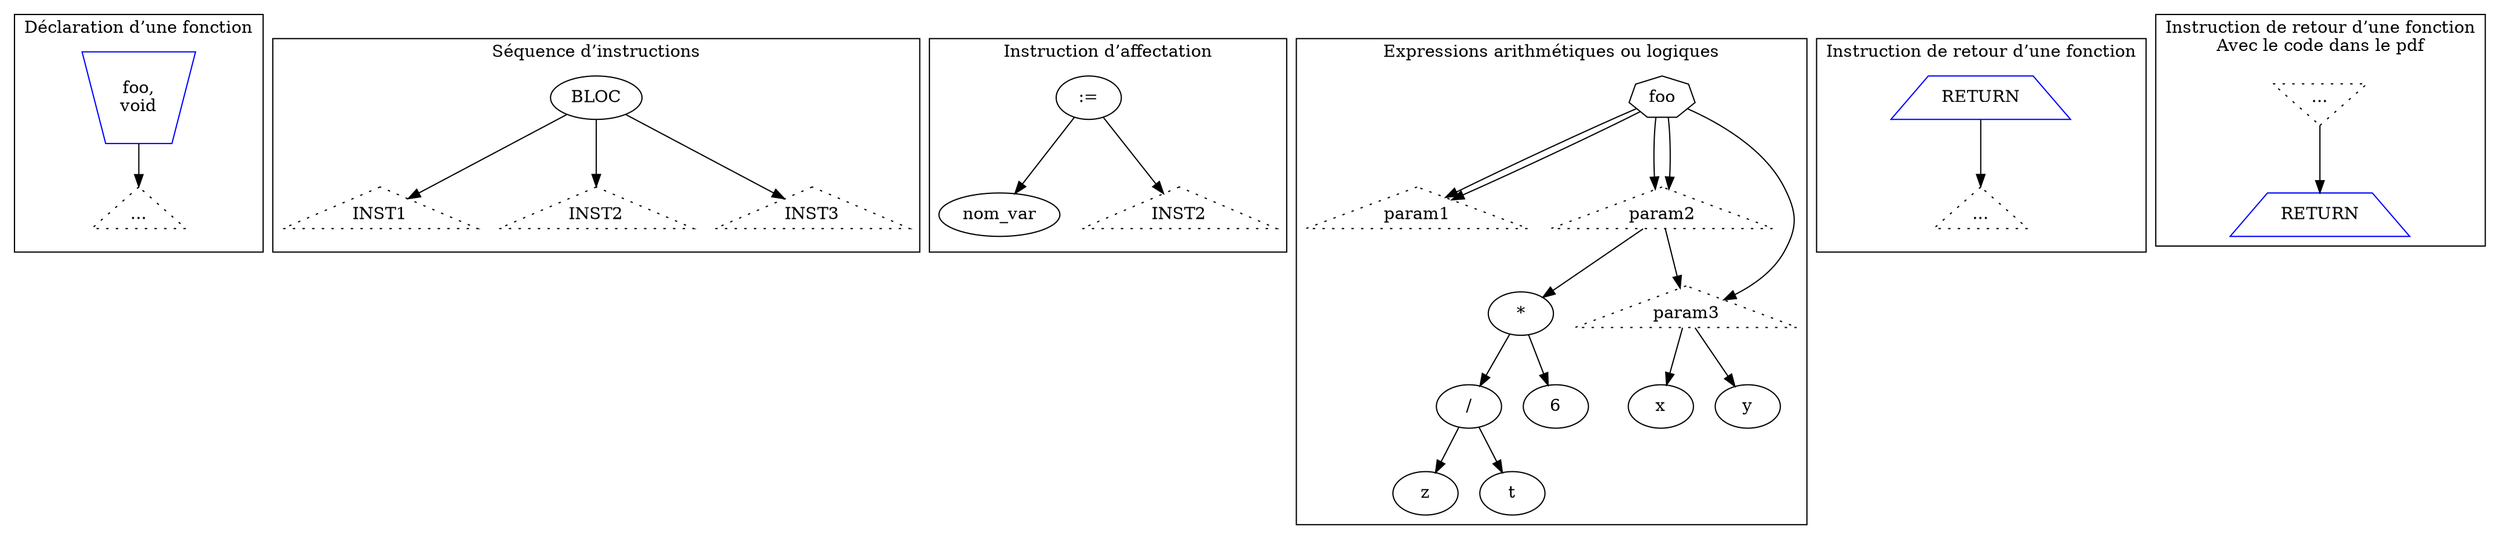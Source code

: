 digraph mon_programme {
    rankdir=TB; // Top to Bottom direction

    // -----La déclaration d’une fonction-----
    subgraph cluster_fonction {
        // void foo (int a, int b){
        // .   ..
        // }
        label="Déclaration d’une fonction";
        node_mafonction [label="foo,\nvoid" shape=invtrapezium color=blue];
        node_reste [shape=triangle label="..." style=dotted];
        node_mafonction -> node_reste;
    }

    // -----Une séquence d’instructions-----
    subgraph cluster_instructions {
        label="Séquence d’instructions";
        node_bloc [label="BLOC" shape=ellipse];
        node_inst1 [shape=triangle label="INST1" style=dotted];
        node_inst2 [shape=triangle label="INST2" style=dotted];
        node_inst3 [shape=triangle label="INST3" style=dotted];
        node_bloc -> node_inst1;
        node_bloc -> node_inst2;
        node_bloc -> node_inst3;
    }

    // -----L’instruction d’affectation-----
    subgraph cluster_affectation {
        label="Instruction d’affectation";
        node_affect [label=":=\n" shape=ellipse];
        node_var [shape=ellipse label="nom_var"];
        node_expr [shape=triangle label="INST2" style=dotted];
        node_affect -> node_var;
        node_affect -> node_expr;
    }

    // -----Les expressions arithmétiques ou logiques-----
    subgraph cluster_expression {
        label="Expressions arithmétiques ou logiques";
        node_1 [label=":=" shape=ellipse];
        node_2 [shape=ellipse label="toto"];
        node_3 [shape=ellipse label="-"];
        node_4 [shape=ellipse label="*"];
        node_5 [shape=ellipse label="*"];
        node_6 [shape=ellipse label="/"];
        node_7 [shape=ellipse label="x"];
        node_8 [shape=ellipse label="y"];
        node_9 [shape=ellipse label="z"];
        node_10 [shape=ellipse label="t"];
        node_11 [shape=ellipse label="6"];
        node_1 -> node_2;
        node_1 -> node_3;
        node_3 -> node_4;
        node_3 -> node_5;
        node_4 -> node_7;
        node_4 -> node_8;
        node_5 -> node_6;
        node_5 -> node_11;
        node_6 -> node_9;
        node_6 -> node_10;
    }

    // -----Les références à un élément de tableau-----
    // -----Les expressions conditionnelles-----
    //JSP

    // -----L’instruction de retour d’une fonction-----
    subgraph cluster_retour {
        label="Instruction de retour d’une fonction";
        node_return [label="RETURN" shape=trapezium color=blue];
        node_exp [shape=triangle label="..." style=dotted]; 
        node_return -> node_exp;
    }

    subgraph cluster_retour2 {
        label="Instruction de retour d’une fonction\nAvec le code dans le pdf";
        node_return2 [label="RETURN" shape=trapezium color=blue];
        node_exp2 [shape=invtriangle label="..." style=dotted];
        node_exp2 -> node_return2
    }

    // -----L’instructio/*  */n switch-----
    // -----L’instruction de boucle for-----
    // -----L’instruction de boucle while-----
    // -----L’instruction break-----

    // -----L’appel d’une fonction-----
    subgraph cluster_appel_fonction {
        label="Appel d’une fonction";
        node_1 [label="foo" shape=septagon];
        node_2 [shape=triangle label="param1" style=dotted];
        node_3 [shape=triangle label="param2" style=dotted];
        node_4 [shape=triangle label="param3" style=dotted];
        node_1 -> node_2
        node_1 -> node_3
        node_1 -> node_4
    }


}